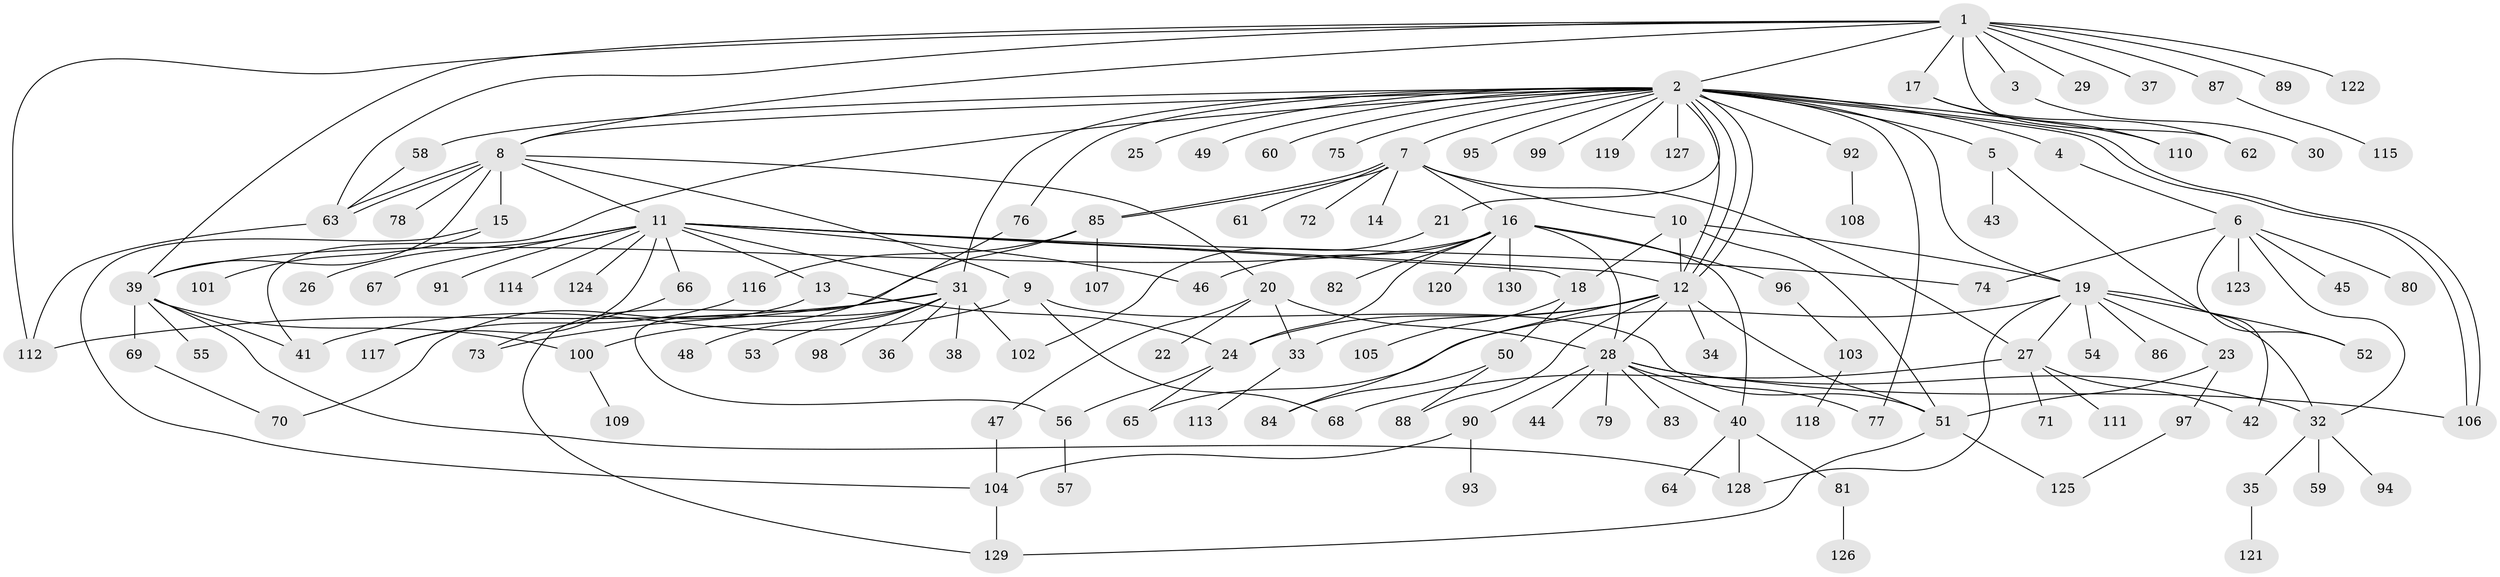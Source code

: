 // coarse degree distribution, {2: 0.225, 8: 0.075, 1: 0.325, 9: 0.075, 4: 0.125, 6: 0.05, 3: 0.05, 18: 0.025, 7: 0.05}
// Generated by graph-tools (version 1.1) at 2025/36/03/04/25 23:36:44]
// undirected, 130 vertices, 185 edges
graph export_dot {
  node [color=gray90,style=filled];
  1;
  2;
  3;
  4;
  5;
  6;
  7;
  8;
  9;
  10;
  11;
  12;
  13;
  14;
  15;
  16;
  17;
  18;
  19;
  20;
  21;
  22;
  23;
  24;
  25;
  26;
  27;
  28;
  29;
  30;
  31;
  32;
  33;
  34;
  35;
  36;
  37;
  38;
  39;
  40;
  41;
  42;
  43;
  44;
  45;
  46;
  47;
  48;
  49;
  50;
  51;
  52;
  53;
  54;
  55;
  56;
  57;
  58;
  59;
  60;
  61;
  62;
  63;
  64;
  65;
  66;
  67;
  68;
  69;
  70;
  71;
  72;
  73;
  74;
  75;
  76;
  77;
  78;
  79;
  80;
  81;
  82;
  83;
  84;
  85;
  86;
  87;
  88;
  89;
  90;
  91;
  92;
  93;
  94;
  95;
  96;
  97;
  98;
  99;
  100;
  101;
  102;
  103;
  104;
  105;
  106;
  107;
  108;
  109;
  110;
  111;
  112;
  113;
  114;
  115;
  116;
  117;
  118;
  119;
  120;
  121;
  122;
  123;
  124;
  125;
  126;
  127;
  128;
  129;
  130;
  1 -- 2;
  1 -- 3;
  1 -- 8;
  1 -- 17;
  1 -- 29;
  1 -- 37;
  1 -- 39;
  1 -- 62;
  1 -- 63;
  1 -- 87;
  1 -- 89;
  1 -- 112;
  1 -- 122;
  2 -- 4;
  2 -- 5;
  2 -- 7;
  2 -- 8;
  2 -- 12;
  2 -- 12;
  2 -- 12;
  2 -- 19;
  2 -- 21;
  2 -- 25;
  2 -- 31;
  2 -- 41;
  2 -- 49;
  2 -- 58;
  2 -- 60;
  2 -- 75;
  2 -- 76;
  2 -- 77;
  2 -- 92;
  2 -- 95;
  2 -- 99;
  2 -- 106;
  2 -- 106;
  2 -- 110;
  2 -- 119;
  2 -- 127;
  3 -- 30;
  4 -- 6;
  5 -- 42;
  5 -- 43;
  6 -- 32;
  6 -- 45;
  6 -- 52;
  6 -- 74;
  6 -- 80;
  6 -- 123;
  7 -- 10;
  7 -- 14;
  7 -- 16;
  7 -- 27;
  7 -- 61;
  7 -- 72;
  7 -- 85;
  7 -- 85;
  8 -- 9;
  8 -- 11;
  8 -- 15;
  8 -- 20;
  8 -- 39;
  8 -- 63;
  8 -- 63;
  8 -- 78;
  9 -- 41;
  9 -- 51;
  9 -- 68;
  10 -- 12;
  10 -- 18;
  10 -- 19;
  10 -- 51;
  11 -- 12;
  11 -- 13;
  11 -- 18;
  11 -- 26;
  11 -- 31;
  11 -- 46;
  11 -- 66;
  11 -- 67;
  11 -- 74;
  11 -- 91;
  11 -- 114;
  11 -- 117;
  11 -- 124;
  12 -- 24;
  12 -- 28;
  12 -- 33;
  12 -- 34;
  12 -- 51;
  12 -- 84;
  12 -- 88;
  13 -- 24;
  13 -- 70;
  15 -- 101;
  15 -- 104;
  16 -- 24;
  16 -- 28;
  16 -- 39;
  16 -- 40;
  16 -- 46;
  16 -- 82;
  16 -- 96;
  16 -- 120;
  16 -- 130;
  17 -- 62;
  17 -- 110;
  18 -- 50;
  18 -- 105;
  19 -- 23;
  19 -- 27;
  19 -- 32;
  19 -- 52;
  19 -- 54;
  19 -- 65;
  19 -- 86;
  19 -- 128;
  20 -- 22;
  20 -- 28;
  20 -- 33;
  20 -- 47;
  21 -- 102;
  23 -- 51;
  23 -- 97;
  24 -- 56;
  24 -- 65;
  27 -- 42;
  27 -- 68;
  27 -- 71;
  27 -- 111;
  28 -- 32;
  28 -- 40;
  28 -- 44;
  28 -- 77;
  28 -- 79;
  28 -- 83;
  28 -- 90;
  28 -- 106;
  31 -- 36;
  31 -- 38;
  31 -- 48;
  31 -- 53;
  31 -- 56;
  31 -- 73;
  31 -- 98;
  31 -- 102;
  31 -- 112;
  32 -- 35;
  32 -- 59;
  32 -- 94;
  33 -- 113;
  35 -- 121;
  39 -- 41;
  39 -- 55;
  39 -- 69;
  39 -- 100;
  39 -- 128;
  40 -- 64;
  40 -- 81;
  40 -- 128;
  47 -- 104;
  50 -- 84;
  50 -- 88;
  51 -- 125;
  51 -- 129;
  56 -- 57;
  58 -- 63;
  63 -- 112;
  66 -- 73;
  69 -- 70;
  76 -- 100;
  81 -- 126;
  85 -- 107;
  85 -- 116;
  85 -- 129;
  87 -- 115;
  90 -- 93;
  90 -- 104;
  92 -- 108;
  96 -- 103;
  97 -- 125;
  100 -- 109;
  103 -- 118;
  104 -- 129;
  116 -- 117;
}
